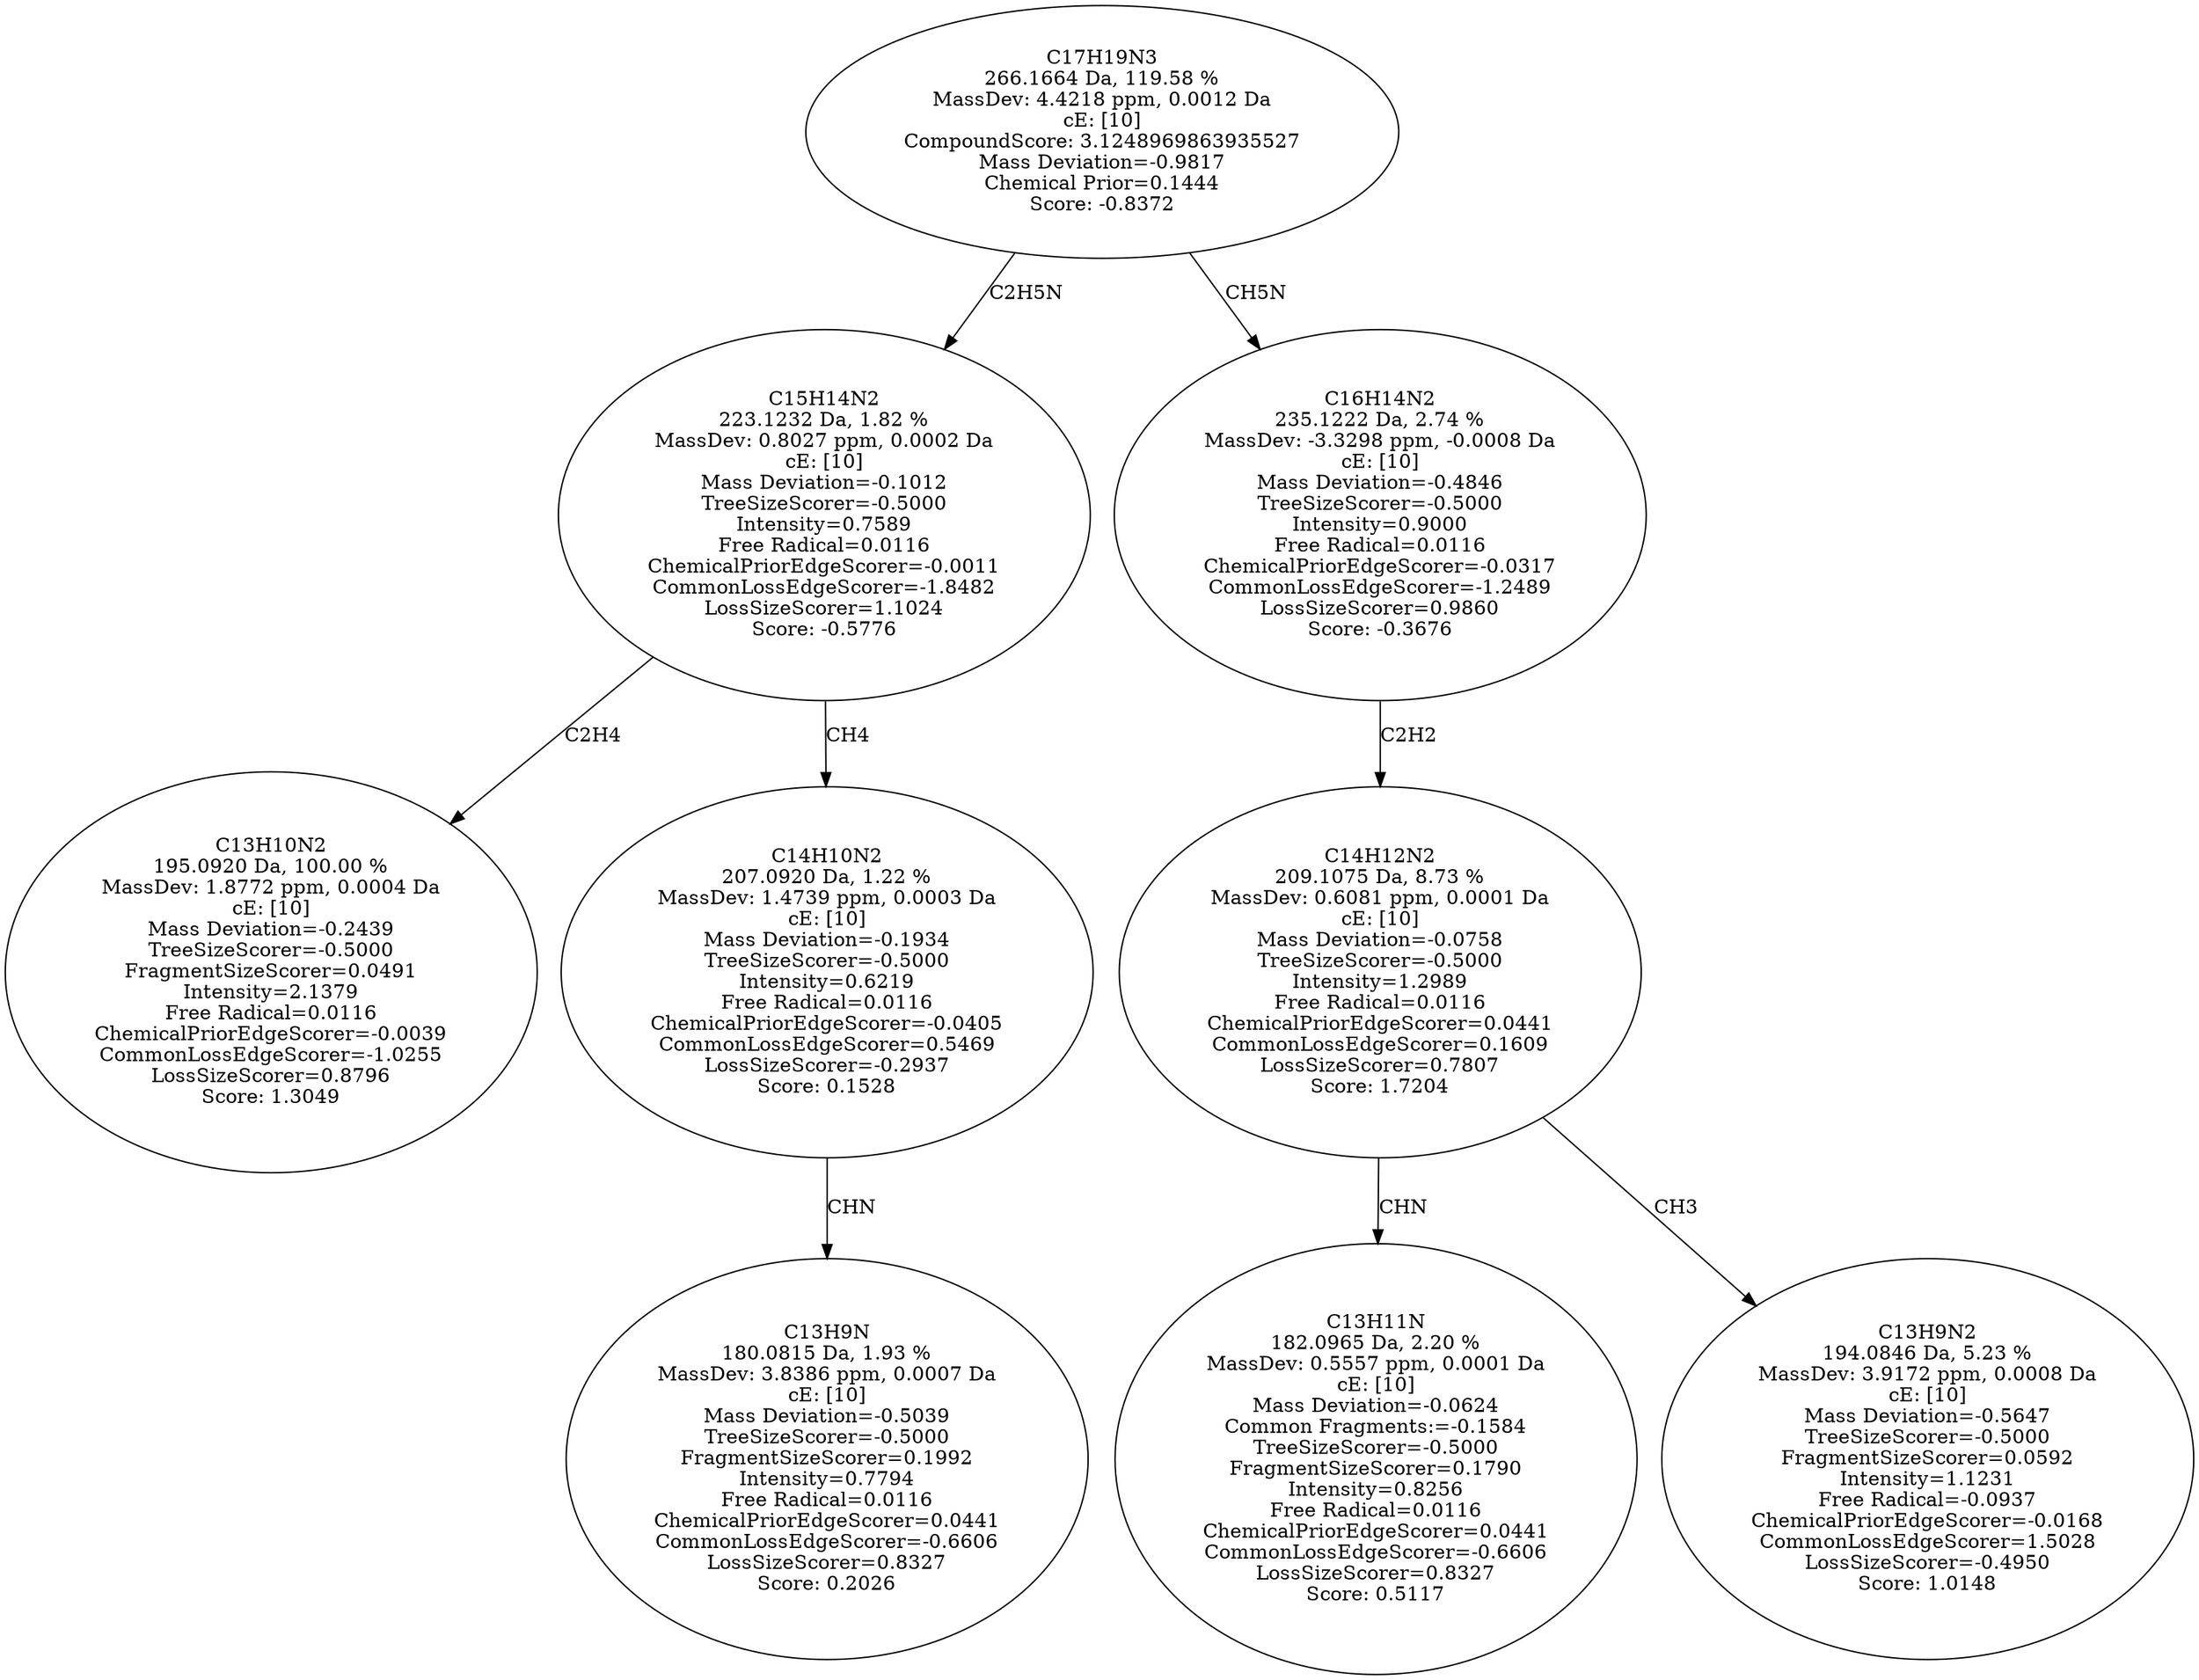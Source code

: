 strict digraph {
v1 [label="C13H10N2\n195.0920 Da, 100.00 %\nMassDev: 1.8772 ppm, 0.0004 Da\ncE: [10]\nMass Deviation=-0.2439\nTreeSizeScorer=-0.5000\nFragmentSizeScorer=0.0491\nIntensity=2.1379\nFree Radical=0.0116\nChemicalPriorEdgeScorer=-0.0039\nCommonLossEdgeScorer=-1.0255\nLossSizeScorer=0.8796\nScore: 1.3049"];
v2 [label="C13H9N\n180.0815 Da, 1.93 %\nMassDev: 3.8386 ppm, 0.0007 Da\ncE: [10]\nMass Deviation=-0.5039\nTreeSizeScorer=-0.5000\nFragmentSizeScorer=0.1992\nIntensity=0.7794\nFree Radical=0.0116\nChemicalPriorEdgeScorer=0.0441\nCommonLossEdgeScorer=-0.6606\nLossSizeScorer=0.8327\nScore: 0.2026"];
v3 [label="C14H10N2\n207.0920 Da, 1.22 %\nMassDev: 1.4739 ppm, 0.0003 Da\ncE: [10]\nMass Deviation=-0.1934\nTreeSizeScorer=-0.5000\nIntensity=0.6219\nFree Radical=0.0116\nChemicalPriorEdgeScorer=-0.0405\nCommonLossEdgeScorer=0.5469\nLossSizeScorer=-0.2937\nScore: 0.1528"];
v4 [label="C15H14N2\n223.1232 Da, 1.82 %\nMassDev: 0.8027 ppm, 0.0002 Da\ncE: [10]\nMass Deviation=-0.1012\nTreeSizeScorer=-0.5000\nIntensity=0.7589\nFree Radical=0.0116\nChemicalPriorEdgeScorer=-0.0011\nCommonLossEdgeScorer=-1.8482\nLossSizeScorer=1.1024\nScore: -0.5776"];
v5 [label="C13H11N\n182.0965 Da, 2.20 %\nMassDev: 0.5557 ppm, 0.0001 Da\ncE: [10]\nMass Deviation=-0.0624\nCommon Fragments:=-0.1584\nTreeSizeScorer=-0.5000\nFragmentSizeScorer=0.1790\nIntensity=0.8256\nFree Radical=0.0116\nChemicalPriorEdgeScorer=0.0441\nCommonLossEdgeScorer=-0.6606\nLossSizeScorer=0.8327\nScore: 0.5117"];
v6 [label="C13H9N2\n194.0846 Da, 5.23 %\nMassDev: 3.9172 ppm, 0.0008 Da\ncE: [10]\nMass Deviation=-0.5647\nTreeSizeScorer=-0.5000\nFragmentSizeScorer=0.0592\nIntensity=1.1231\nFree Radical=-0.0937\nChemicalPriorEdgeScorer=-0.0168\nCommonLossEdgeScorer=1.5028\nLossSizeScorer=-0.4950\nScore: 1.0148"];
v7 [label="C14H12N2\n209.1075 Da, 8.73 %\nMassDev: 0.6081 ppm, 0.0001 Da\ncE: [10]\nMass Deviation=-0.0758\nTreeSizeScorer=-0.5000\nIntensity=1.2989\nFree Radical=0.0116\nChemicalPriorEdgeScorer=0.0441\nCommonLossEdgeScorer=0.1609\nLossSizeScorer=0.7807\nScore: 1.7204"];
v8 [label="C16H14N2\n235.1222 Da, 2.74 %\nMassDev: -3.3298 ppm, -0.0008 Da\ncE: [10]\nMass Deviation=-0.4846\nTreeSizeScorer=-0.5000\nIntensity=0.9000\nFree Radical=0.0116\nChemicalPriorEdgeScorer=-0.0317\nCommonLossEdgeScorer=-1.2489\nLossSizeScorer=0.9860\nScore: -0.3676"];
v9 [label="C17H19N3\n266.1664 Da, 119.58 %\nMassDev: 4.4218 ppm, 0.0012 Da\ncE: [10]\nCompoundScore: 3.1248969863935527\nMass Deviation=-0.9817\nChemical Prior=0.1444\nScore: -0.8372"];
v4 -> v1 [label="C2H4"];
v3 -> v2 [label="CHN"];
v4 -> v3 [label="CH4"];
v9 -> v4 [label="C2H5N"];
v7 -> v5 [label="CHN"];
v7 -> v6 [label="CH3"];
v8 -> v7 [label="C2H2"];
v9 -> v8 [label="CH5N"];
}